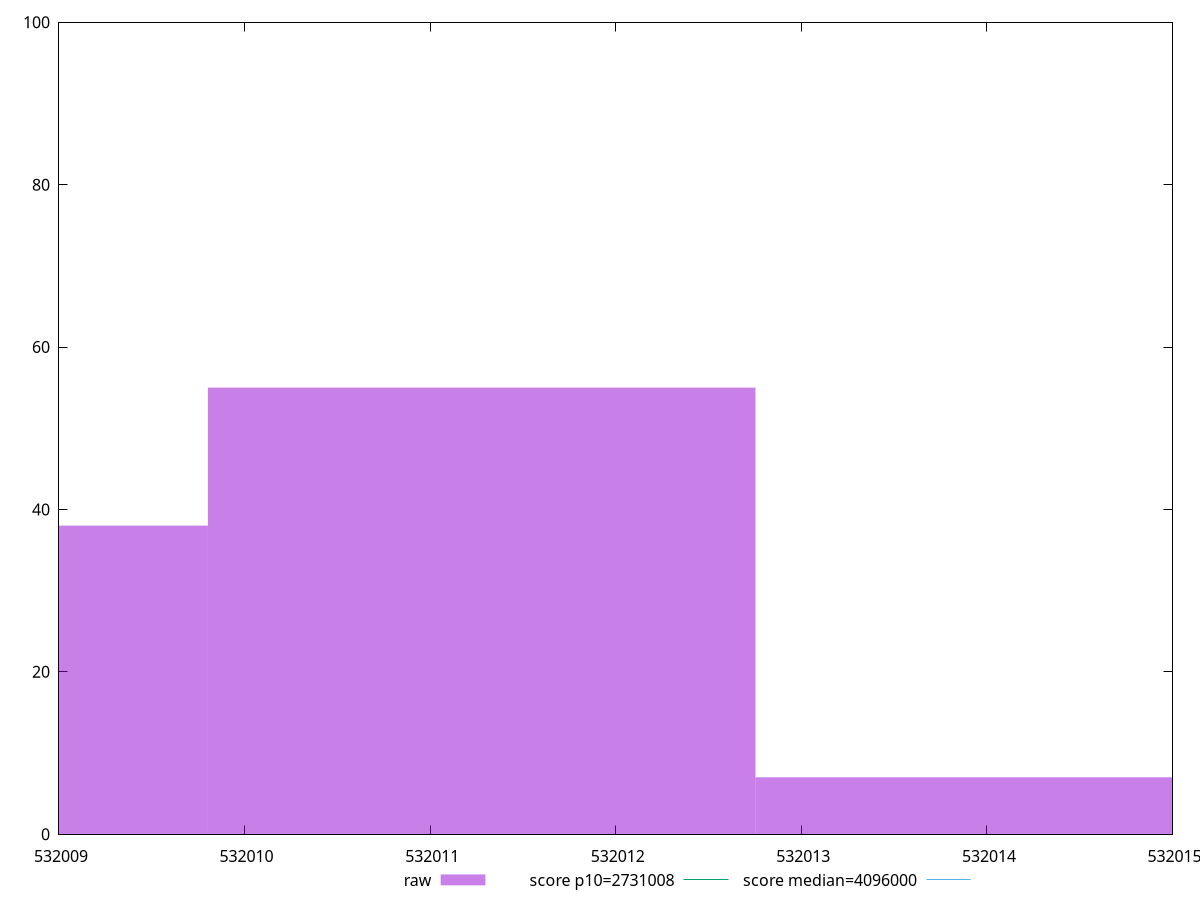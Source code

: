 reset

$raw <<EOF
532011.2775500162 55
532008.3269805597 38
532014.2281194726 7
EOF

set key outside below
set boxwidth 2.9505694564301983
set xrange [532009:532015]
set yrange [0:100]
set trange [0:100]
set style fill transparent solid 0.5 noborder

set parametric
set terminal svg size 640, 490 enhanced background rgb 'white'
set output "reports/report_00030_2021-02-24T20-42-31.540Z/total-byte-weight/samples/agenda/raw/histogram.svg"

plot $raw title "raw" with boxes, \
     2731008,t title "score p10=2731008", \
     4096000,t title "score median=4096000"

reset
